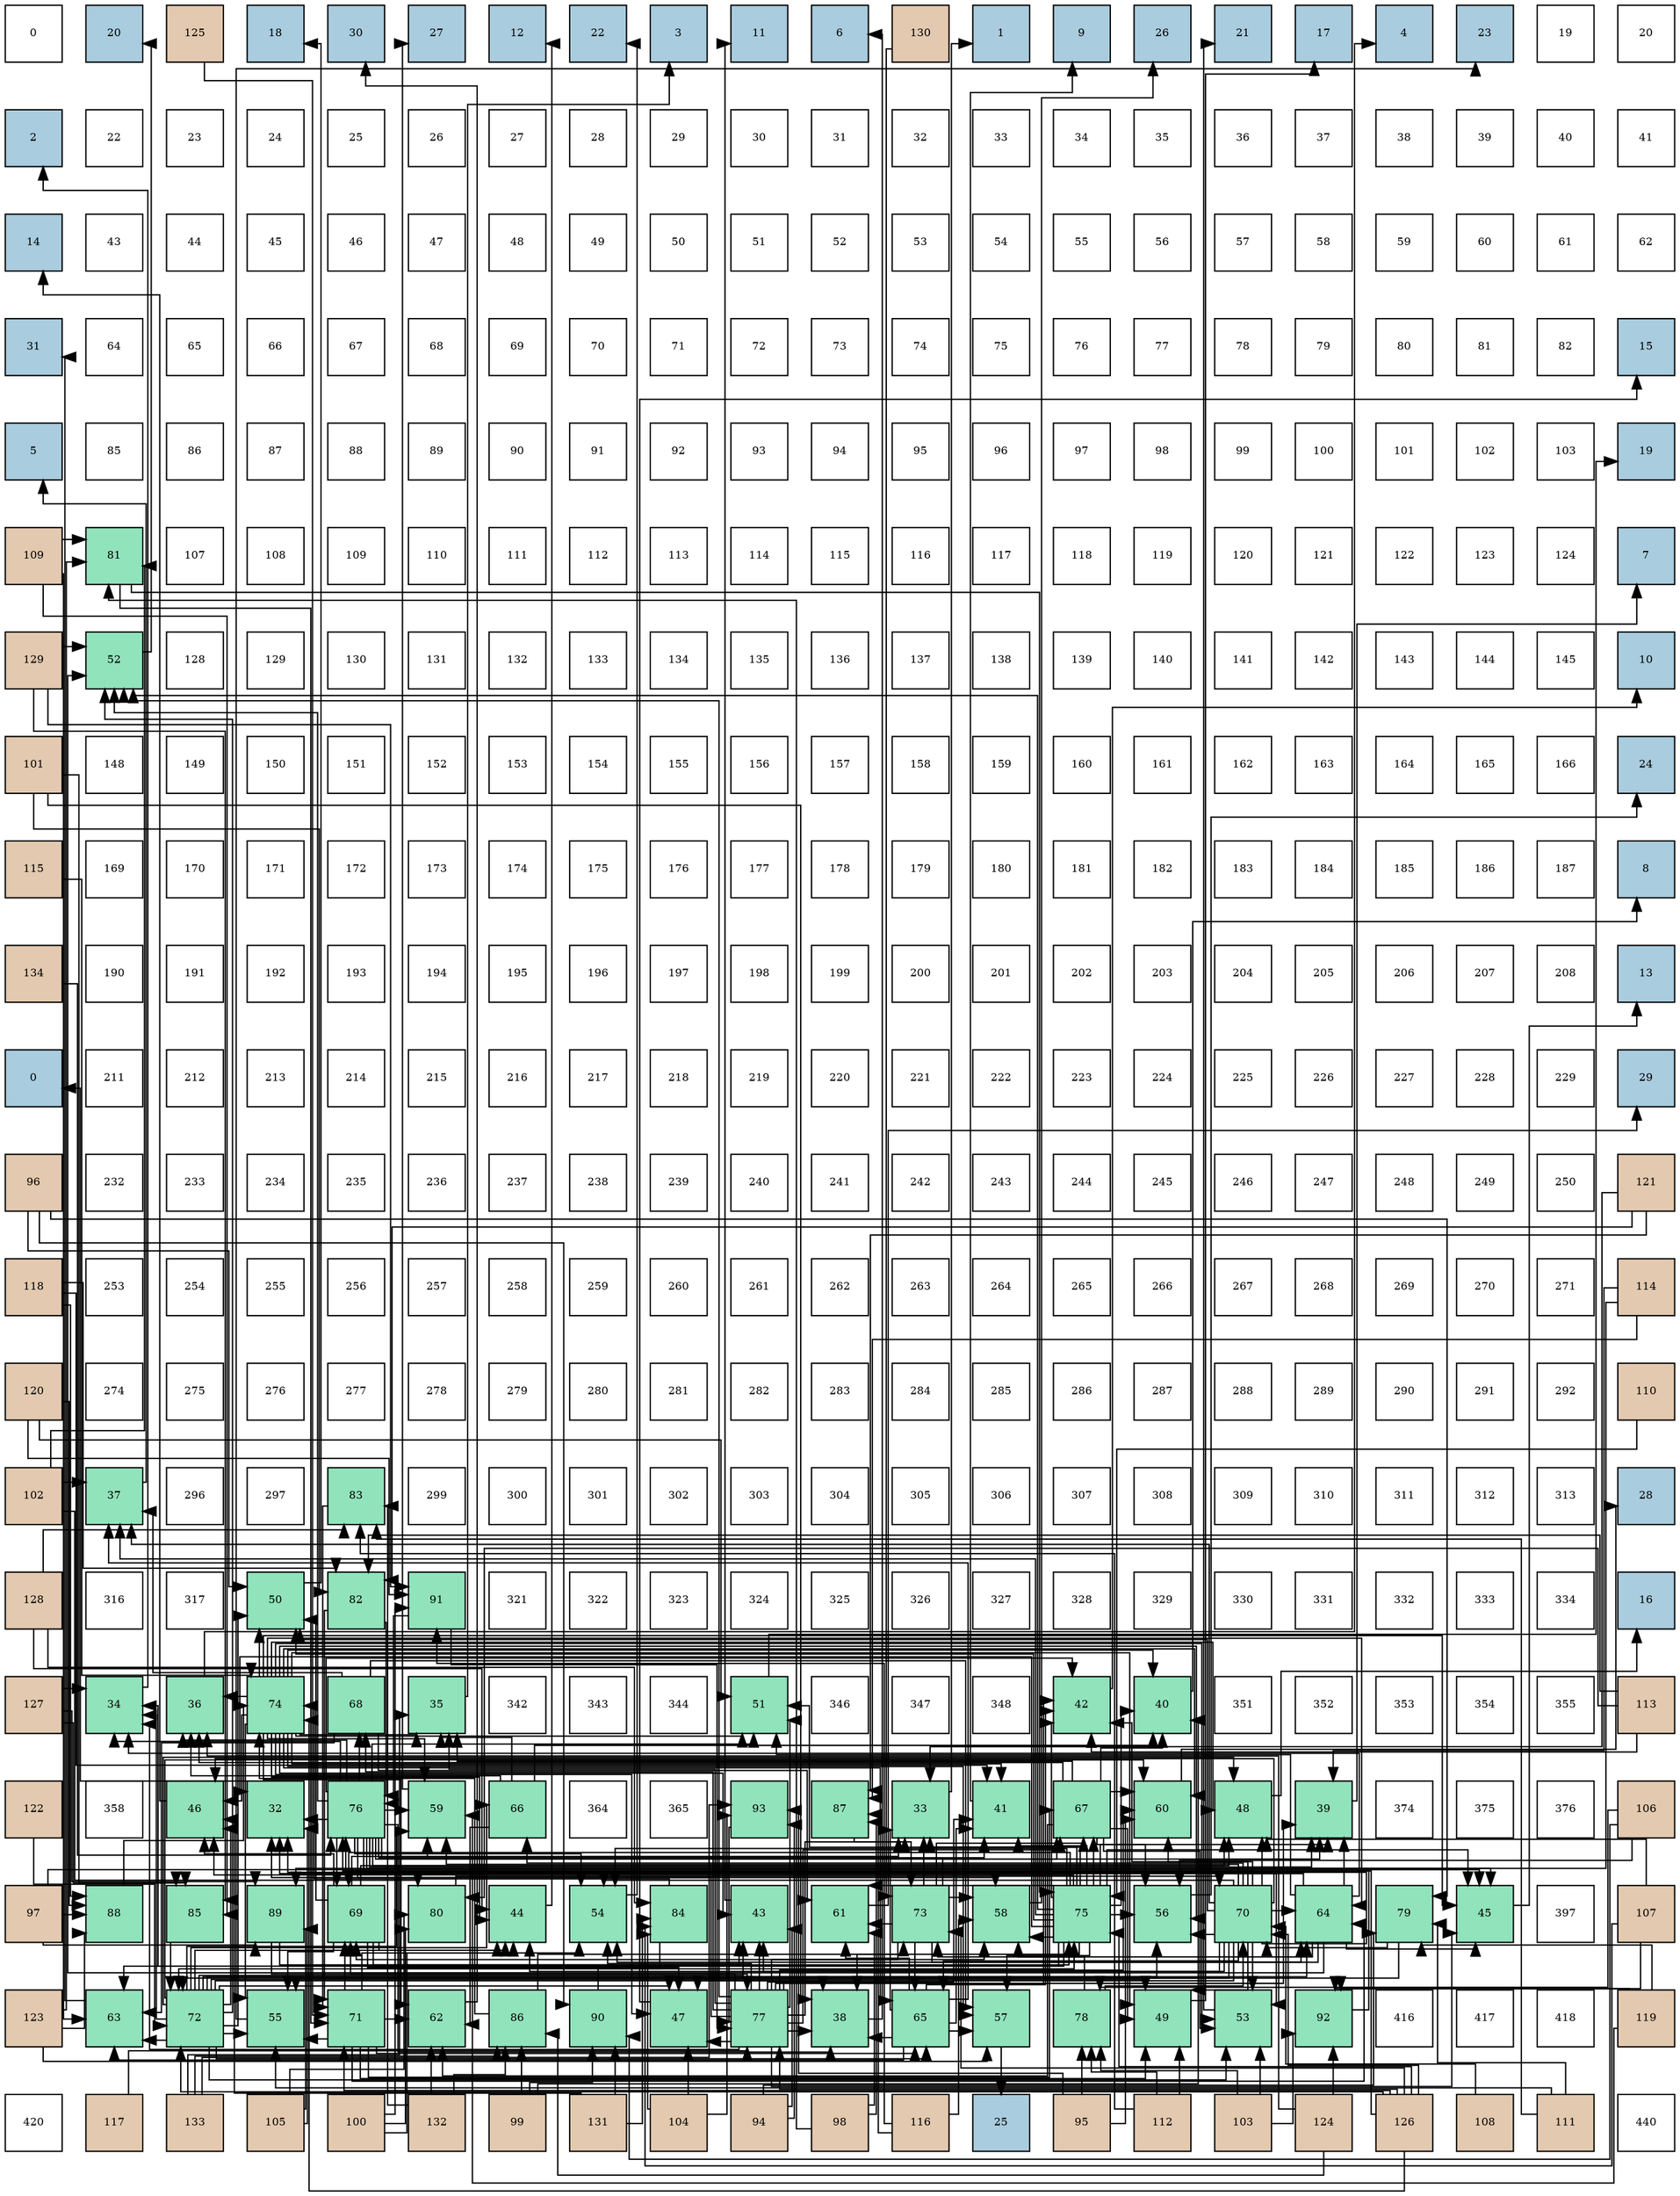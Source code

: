 digraph layout{
 rankdir=TB;
 splines=ortho;
 node [style=filled shape=square fixedsize=true width=0.6];
0[label="0", fontsize=8, fillcolor="#ffffff"];
1[label="20", fontsize=8, fillcolor="#a9ccde"];
2[label="125", fontsize=8, fillcolor="#e3c9af"];
3[label="18", fontsize=8, fillcolor="#a9ccde"];
4[label="30", fontsize=8, fillcolor="#a9ccde"];
5[label="27", fontsize=8, fillcolor="#a9ccde"];
6[label="12", fontsize=8, fillcolor="#a9ccde"];
7[label="22", fontsize=8, fillcolor="#a9ccde"];
8[label="3", fontsize=8, fillcolor="#a9ccde"];
9[label="11", fontsize=8, fillcolor="#a9ccde"];
10[label="6", fontsize=8, fillcolor="#a9ccde"];
11[label="130", fontsize=8, fillcolor="#e3c9af"];
12[label="1", fontsize=8, fillcolor="#a9ccde"];
13[label="9", fontsize=8, fillcolor="#a9ccde"];
14[label="26", fontsize=8, fillcolor="#a9ccde"];
15[label="21", fontsize=8, fillcolor="#a9ccde"];
16[label="17", fontsize=8, fillcolor="#a9ccde"];
17[label="4", fontsize=8, fillcolor="#a9ccde"];
18[label="23", fontsize=8, fillcolor="#a9ccde"];
19[label="19", fontsize=8, fillcolor="#ffffff"];
20[label="20", fontsize=8, fillcolor="#ffffff"];
21[label="2", fontsize=8, fillcolor="#a9ccde"];
22[label="22", fontsize=8, fillcolor="#ffffff"];
23[label="23", fontsize=8, fillcolor="#ffffff"];
24[label="24", fontsize=8, fillcolor="#ffffff"];
25[label="25", fontsize=8, fillcolor="#ffffff"];
26[label="26", fontsize=8, fillcolor="#ffffff"];
27[label="27", fontsize=8, fillcolor="#ffffff"];
28[label="28", fontsize=8, fillcolor="#ffffff"];
29[label="29", fontsize=8, fillcolor="#ffffff"];
30[label="30", fontsize=8, fillcolor="#ffffff"];
31[label="31", fontsize=8, fillcolor="#ffffff"];
32[label="32", fontsize=8, fillcolor="#ffffff"];
33[label="33", fontsize=8, fillcolor="#ffffff"];
34[label="34", fontsize=8, fillcolor="#ffffff"];
35[label="35", fontsize=8, fillcolor="#ffffff"];
36[label="36", fontsize=8, fillcolor="#ffffff"];
37[label="37", fontsize=8, fillcolor="#ffffff"];
38[label="38", fontsize=8, fillcolor="#ffffff"];
39[label="39", fontsize=8, fillcolor="#ffffff"];
40[label="40", fontsize=8, fillcolor="#ffffff"];
41[label="41", fontsize=8, fillcolor="#ffffff"];
42[label="14", fontsize=8, fillcolor="#a9ccde"];
43[label="43", fontsize=8, fillcolor="#ffffff"];
44[label="44", fontsize=8, fillcolor="#ffffff"];
45[label="45", fontsize=8, fillcolor="#ffffff"];
46[label="46", fontsize=8, fillcolor="#ffffff"];
47[label="47", fontsize=8, fillcolor="#ffffff"];
48[label="48", fontsize=8, fillcolor="#ffffff"];
49[label="49", fontsize=8, fillcolor="#ffffff"];
50[label="50", fontsize=8, fillcolor="#ffffff"];
51[label="51", fontsize=8, fillcolor="#ffffff"];
52[label="52", fontsize=8, fillcolor="#ffffff"];
53[label="53", fontsize=8, fillcolor="#ffffff"];
54[label="54", fontsize=8, fillcolor="#ffffff"];
55[label="55", fontsize=8, fillcolor="#ffffff"];
56[label="56", fontsize=8, fillcolor="#ffffff"];
57[label="57", fontsize=8, fillcolor="#ffffff"];
58[label="58", fontsize=8, fillcolor="#ffffff"];
59[label="59", fontsize=8, fillcolor="#ffffff"];
60[label="60", fontsize=8, fillcolor="#ffffff"];
61[label="61", fontsize=8, fillcolor="#ffffff"];
62[label="62", fontsize=8, fillcolor="#ffffff"];
63[label="31", fontsize=8, fillcolor="#a9ccde"];
64[label="64", fontsize=8, fillcolor="#ffffff"];
65[label="65", fontsize=8, fillcolor="#ffffff"];
66[label="66", fontsize=8, fillcolor="#ffffff"];
67[label="67", fontsize=8, fillcolor="#ffffff"];
68[label="68", fontsize=8, fillcolor="#ffffff"];
69[label="69", fontsize=8, fillcolor="#ffffff"];
70[label="70", fontsize=8, fillcolor="#ffffff"];
71[label="71", fontsize=8, fillcolor="#ffffff"];
72[label="72", fontsize=8, fillcolor="#ffffff"];
73[label="73", fontsize=8, fillcolor="#ffffff"];
74[label="74", fontsize=8, fillcolor="#ffffff"];
75[label="75", fontsize=8, fillcolor="#ffffff"];
76[label="76", fontsize=8, fillcolor="#ffffff"];
77[label="77", fontsize=8, fillcolor="#ffffff"];
78[label="78", fontsize=8, fillcolor="#ffffff"];
79[label="79", fontsize=8, fillcolor="#ffffff"];
80[label="80", fontsize=8, fillcolor="#ffffff"];
81[label="81", fontsize=8, fillcolor="#ffffff"];
82[label="82", fontsize=8, fillcolor="#ffffff"];
83[label="15", fontsize=8, fillcolor="#a9ccde"];
84[label="5", fontsize=8, fillcolor="#a9ccde"];
85[label="85", fontsize=8, fillcolor="#ffffff"];
86[label="86", fontsize=8, fillcolor="#ffffff"];
87[label="87", fontsize=8, fillcolor="#ffffff"];
88[label="88", fontsize=8, fillcolor="#ffffff"];
89[label="89", fontsize=8, fillcolor="#ffffff"];
90[label="90", fontsize=8, fillcolor="#ffffff"];
91[label="91", fontsize=8, fillcolor="#ffffff"];
92[label="92", fontsize=8, fillcolor="#ffffff"];
93[label="93", fontsize=8, fillcolor="#ffffff"];
94[label="94", fontsize=8, fillcolor="#ffffff"];
95[label="95", fontsize=8, fillcolor="#ffffff"];
96[label="96", fontsize=8, fillcolor="#ffffff"];
97[label="97", fontsize=8, fillcolor="#ffffff"];
98[label="98", fontsize=8, fillcolor="#ffffff"];
99[label="99", fontsize=8, fillcolor="#ffffff"];
100[label="100", fontsize=8, fillcolor="#ffffff"];
101[label="101", fontsize=8, fillcolor="#ffffff"];
102[label="102", fontsize=8, fillcolor="#ffffff"];
103[label="103", fontsize=8, fillcolor="#ffffff"];
104[label="19", fontsize=8, fillcolor="#a9ccde"];
105[label="109", fontsize=8, fillcolor="#e3c9af"];
106[label="81", fontsize=8, fillcolor="#91e3bb"];
107[label="107", fontsize=8, fillcolor="#ffffff"];
108[label="108", fontsize=8, fillcolor="#ffffff"];
109[label="109", fontsize=8, fillcolor="#ffffff"];
110[label="110", fontsize=8, fillcolor="#ffffff"];
111[label="111", fontsize=8, fillcolor="#ffffff"];
112[label="112", fontsize=8, fillcolor="#ffffff"];
113[label="113", fontsize=8, fillcolor="#ffffff"];
114[label="114", fontsize=8, fillcolor="#ffffff"];
115[label="115", fontsize=8, fillcolor="#ffffff"];
116[label="116", fontsize=8, fillcolor="#ffffff"];
117[label="117", fontsize=8, fillcolor="#ffffff"];
118[label="118", fontsize=8, fillcolor="#ffffff"];
119[label="119", fontsize=8, fillcolor="#ffffff"];
120[label="120", fontsize=8, fillcolor="#ffffff"];
121[label="121", fontsize=8, fillcolor="#ffffff"];
122[label="122", fontsize=8, fillcolor="#ffffff"];
123[label="123", fontsize=8, fillcolor="#ffffff"];
124[label="124", fontsize=8, fillcolor="#ffffff"];
125[label="7", fontsize=8, fillcolor="#a9ccde"];
126[label="129", fontsize=8, fillcolor="#e3c9af"];
127[label="52", fontsize=8, fillcolor="#91e3bb"];
128[label="128", fontsize=8, fillcolor="#ffffff"];
129[label="129", fontsize=8, fillcolor="#ffffff"];
130[label="130", fontsize=8, fillcolor="#ffffff"];
131[label="131", fontsize=8, fillcolor="#ffffff"];
132[label="132", fontsize=8, fillcolor="#ffffff"];
133[label="133", fontsize=8, fillcolor="#ffffff"];
134[label="134", fontsize=8, fillcolor="#ffffff"];
135[label="135", fontsize=8, fillcolor="#ffffff"];
136[label="136", fontsize=8, fillcolor="#ffffff"];
137[label="137", fontsize=8, fillcolor="#ffffff"];
138[label="138", fontsize=8, fillcolor="#ffffff"];
139[label="139", fontsize=8, fillcolor="#ffffff"];
140[label="140", fontsize=8, fillcolor="#ffffff"];
141[label="141", fontsize=8, fillcolor="#ffffff"];
142[label="142", fontsize=8, fillcolor="#ffffff"];
143[label="143", fontsize=8, fillcolor="#ffffff"];
144[label="144", fontsize=8, fillcolor="#ffffff"];
145[label="145", fontsize=8, fillcolor="#ffffff"];
146[label="10", fontsize=8, fillcolor="#a9ccde"];
147[label="101", fontsize=8, fillcolor="#e3c9af"];
148[label="148", fontsize=8, fillcolor="#ffffff"];
149[label="149", fontsize=8, fillcolor="#ffffff"];
150[label="150", fontsize=8, fillcolor="#ffffff"];
151[label="151", fontsize=8, fillcolor="#ffffff"];
152[label="152", fontsize=8, fillcolor="#ffffff"];
153[label="153", fontsize=8, fillcolor="#ffffff"];
154[label="154", fontsize=8, fillcolor="#ffffff"];
155[label="155", fontsize=8, fillcolor="#ffffff"];
156[label="156", fontsize=8, fillcolor="#ffffff"];
157[label="157", fontsize=8, fillcolor="#ffffff"];
158[label="158", fontsize=8, fillcolor="#ffffff"];
159[label="159", fontsize=8, fillcolor="#ffffff"];
160[label="160", fontsize=8, fillcolor="#ffffff"];
161[label="161", fontsize=8, fillcolor="#ffffff"];
162[label="162", fontsize=8, fillcolor="#ffffff"];
163[label="163", fontsize=8, fillcolor="#ffffff"];
164[label="164", fontsize=8, fillcolor="#ffffff"];
165[label="165", fontsize=8, fillcolor="#ffffff"];
166[label="166", fontsize=8, fillcolor="#ffffff"];
167[label="24", fontsize=8, fillcolor="#a9ccde"];
168[label="115", fontsize=8, fillcolor="#e3c9af"];
169[label="169", fontsize=8, fillcolor="#ffffff"];
170[label="170", fontsize=8, fillcolor="#ffffff"];
171[label="171", fontsize=8, fillcolor="#ffffff"];
172[label="172", fontsize=8, fillcolor="#ffffff"];
173[label="173", fontsize=8, fillcolor="#ffffff"];
174[label="174", fontsize=8, fillcolor="#ffffff"];
175[label="175", fontsize=8, fillcolor="#ffffff"];
176[label="176", fontsize=8, fillcolor="#ffffff"];
177[label="177", fontsize=8, fillcolor="#ffffff"];
178[label="178", fontsize=8, fillcolor="#ffffff"];
179[label="179", fontsize=8, fillcolor="#ffffff"];
180[label="180", fontsize=8, fillcolor="#ffffff"];
181[label="181", fontsize=8, fillcolor="#ffffff"];
182[label="182", fontsize=8, fillcolor="#ffffff"];
183[label="183", fontsize=8, fillcolor="#ffffff"];
184[label="184", fontsize=8, fillcolor="#ffffff"];
185[label="185", fontsize=8, fillcolor="#ffffff"];
186[label="186", fontsize=8, fillcolor="#ffffff"];
187[label="187", fontsize=8, fillcolor="#ffffff"];
188[label="8", fontsize=8, fillcolor="#a9ccde"];
189[label="134", fontsize=8, fillcolor="#e3c9af"];
190[label="190", fontsize=8, fillcolor="#ffffff"];
191[label="191", fontsize=8, fillcolor="#ffffff"];
192[label="192", fontsize=8, fillcolor="#ffffff"];
193[label="193", fontsize=8, fillcolor="#ffffff"];
194[label="194", fontsize=8, fillcolor="#ffffff"];
195[label="195", fontsize=8, fillcolor="#ffffff"];
196[label="196", fontsize=8, fillcolor="#ffffff"];
197[label="197", fontsize=8, fillcolor="#ffffff"];
198[label="198", fontsize=8, fillcolor="#ffffff"];
199[label="199", fontsize=8, fillcolor="#ffffff"];
200[label="200", fontsize=8, fillcolor="#ffffff"];
201[label="201", fontsize=8, fillcolor="#ffffff"];
202[label="202", fontsize=8, fillcolor="#ffffff"];
203[label="203", fontsize=8, fillcolor="#ffffff"];
204[label="204", fontsize=8, fillcolor="#ffffff"];
205[label="205", fontsize=8, fillcolor="#ffffff"];
206[label="206", fontsize=8, fillcolor="#ffffff"];
207[label="207", fontsize=8, fillcolor="#ffffff"];
208[label="208", fontsize=8, fillcolor="#ffffff"];
209[label="13", fontsize=8, fillcolor="#a9ccde"];
210[label="0", fontsize=8, fillcolor="#a9ccde"];
211[label="211", fontsize=8, fillcolor="#ffffff"];
212[label="212", fontsize=8, fillcolor="#ffffff"];
213[label="213", fontsize=8, fillcolor="#ffffff"];
214[label="214", fontsize=8, fillcolor="#ffffff"];
215[label="215", fontsize=8, fillcolor="#ffffff"];
216[label="216", fontsize=8, fillcolor="#ffffff"];
217[label="217", fontsize=8, fillcolor="#ffffff"];
218[label="218", fontsize=8, fillcolor="#ffffff"];
219[label="219", fontsize=8, fillcolor="#ffffff"];
220[label="220", fontsize=8, fillcolor="#ffffff"];
221[label="221", fontsize=8, fillcolor="#ffffff"];
222[label="222", fontsize=8, fillcolor="#ffffff"];
223[label="223", fontsize=8, fillcolor="#ffffff"];
224[label="224", fontsize=8, fillcolor="#ffffff"];
225[label="225", fontsize=8, fillcolor="#ffffff"];
226[label="226", fontsize=8, fillcolor="#ffffff"];
227[label="227", fontsize=8, fillcolor="#ffffff"];
228[label="228", fontsize=8, fillcolor="#ffffff"];
229[label="229", fontsize=8, fillcolor="#ffffff"];
230[label="29", fontsize=8, fillcolor="#a9ccde"];
231[label="96", fontsize=8, fillcolor="#e3c9af"];
232[label="232", fontsize=8, fillcolor="#ffffff"];
233[label="233", fontsize=8, fillcolor="#ffffff"];
234[label="234", fontsize=8, fillcolor="#ffffff"];
235[label="235", fontsize=8, fillcolor="#ffffff"];
236[label="236", fontsize=8, fillcolor="#ffffff"];
237[label="237", fontsize=8, fillcolor="#ffffff"];
238[label="238", fontsize=8, fillcolor="#ffffff"];
239[label="239", fontsize=8, fillcolor="#ffffff"];
240[label="240", fontsize=8, fillcolor="#ffffff"];
241[label="241", fontsize=8, fillcolor="#ffffff"];
242[label="242", fontsize=8, fillcolor="#ffffff"];
243[label="243", fontsize=8, fillcolor="#ffffff"];
244[label="244", fontsize=8, fillcolor="#ffffff"];
245[label="245", fontsize=8, fillcolor="#ffffff"];
246[label="246", fontsize=8, fillcolor="#ffffff"];
247[label="247", fontsize=8, fillcolor="#ffffff"];
248[label="248", fontsize=8, fillcolor="#ffffff"];
249[label="249", fontsize=8, fillcolor="#ffffff"];
250[label="250", fontsize=8, fillcolor="#ffffff"];
251[label="121", fontsize=8, fillcolor="#e3c9af"];
252[label="118", fontsize=8, fillcolor="#e3c9af"];
253[label="253", fontsize=8, fillcolor="#ffffff"];
254[label="254", fontsize=8, fillcolor="#ffffff"];
255[label="255", fontsize=8, fillcolor="#ffffff"];
256[label="256", fontsize=8, fillcolor="#ffffff"];
257[label="257", fontsize=8, fillcolor="#ffffff"];
258[label="258", fontsize=8, fillcolor="#ffffff"];
259[label="259", fontsize=8, fillcolor="#ffffff"];
260[label="260", fontsize=8, fillcolor="#ffffff"];
261[label="261", fontsize=8, fillcolor="#ffffff"];
262[label="262", fontsize=8, fillcolor="#ffffff"];
263[label="263", fontsize=8, fillcolor="#ffffff"];
264[label="264", fontsize=8, fillcolor="#ffffff"];
265[label="265", fontsize=8, fillcolor="#ffffff"];
266[label="266", fontsize=8, fillcolor="#ffffff"];
267[label="267", fontsize=8, fillcolor="#ffffff"];
268[label="268", fontsize=8, fillcolor="#ffffff"];
269[label="269", fontsize=8, fillcolor="#ffffff"];
270[label="270", fontsize=8, fillcolor="#ffffff"];
271[label="271", fontsize=8, fillcolor="#ffffff"];
272[label="114", fontsize=8, fillcolor="#e3c9af"];
273[label="120", fontsize=8, fillcolor="#e3c9af"];
274[label="274", fontsize=8, fillcolor="#ffffff"];
275[label="275", fontsize=8, fillcolor="#ffffff"];
276[label="276", fontsize=8, fillcolor="#ffffff"];
277[label="277", fontsize=8, fillcolor="#ffffff"];
278[label="278", fontsize=8, fillcolor="#ffffff"];
279[label="279", fontsize=8, fillcolor="#ffffff"];
280[label="280", fontsize=8, fillcolor="#ffffff"];
281[label="281", fontsize=8, fillcolor="#ffffff"];
282[label="282", fontsize=8, fillcolor="#ffffff"];
283[label="283", fontsize=8, fillcolor="#ffffff"];
284[label="284", fontsize=8, fillcolor="#ffffff"];
285[label="285", fontsize=8, fillcolor="#ffffff"];
286[label="286", fontsize=8, fillcolor="#ffffff"];
287[label="287", fontsize=8, fillcolor="#ffffff"];
288[label="288", fontsize=8, fillcolor="#ffffff"];
289[label="289", fontsize=8, fillcolor="#ffffff"];
290[label="290", fontsize=8, fillcolor="#ffffff"];
291[label="291", fontsize=8, fillcolor="#ffffff"];
292[label="292", fontsize=8, fillcolor="#ffffff"];
293[label="110", fontsize=8, fillcolor="#e3c9af"];
294[label="102", fontsize=8, fillcolor="#e3c9af"];
295[label="37", fontsize=8, fillcolor="#91e3bb"];
296[label="296", fontsize=8, fillcolor="#ffffff"];
297[label="297", fontsize=8, fillcolor="#ffffff"];
298[label="83", fontsize=8, fillcolor="#91e3bb"];
299[label="299", fontsize=8, fillcolor="#ffffff"];
300[label="300", fontsize=8, fillcolor="#ffffff"];
301[label="301", fontsize=8, fillcolor="#ffffff"];
302[label="302", fontsize=8, fillcolor="#ffffff"];
303[label="303", fontsize=8, fillcolor="#ffffff"];
304[label="304", fontsize=8, fillcolor="#ffffff"];
305[label="305", fontsize=8, fillcolor="#ffffff"];
306[label="306", fontsize=8, fillcolor="#ffffff"];
307[label="307", fontsize=8, fillcolor="#ffffff"];
308[label="308", fontsize=8, fillcolor="#ffffff"];
309[label="309", fontsize=8, fillcolor="#ffffff"];
310[label="310", fontsize=8, fillcolor="#ffffff"];
311[label="311", fontsize=8, fillcolor="#ffffff"];
312[label="312", fontsize=8, fillcolor="#ffffff"];
313[label="313", fontsize=8, fillcolor="#ffffff"];
314[label="28", fontsize=8, fillcolor="#a9ccde"];
315[label="128", fontsize=8, fillcolor="#e3c9af"];
316[label="316", fontsize=8, fillcolor="#ffffff"];
317[label="317", fontsize=8, fillcolor="#ffffff"];
318[label="50", fontsize=8, fillcolor="#91e3bb"];
319[label="82", fontsize=8, fillcolor="#91e3bb"];
320[label="91", fontsize=8, fillcolor="#91e3bb"];
321[label="321", fontsize=8, fillcolor="#ffffff"];
322[label="322", fontsize=8, fillcolor="#ffffff"];
323[label="323", fontsize=8, fillcolor="#ffffff"];
324[label="324", fontsize=8, fillcolor="#ffffff"];
325[label="325", fontsize=8, fillcolor="#ffffff"];
326[label="326", fontsize=8, fillcolor="#ffffff"];
327[label="327", fontsize=8, fillcolor="#ffffff"];
328[label="328", fontsize=8, fillcolor="#ffffff"];
329[label="329", fontsize=8, fillcolor="#ffffff"];
330[label="330", fontsize=8, fillcolor="#ffffff"];
331[label="331", fontsize=8, fillcolor="#ffffff"];
332[label="332", fontsize=8, fillcolor="#ffffff"];
333[label="333", fontsize=8, fillcolor="#ffffff"];
334[label="334", fontsize=8, fillcolor="#ffffff"];
335[label="16", fontsize=8, fillcolor="#a9ccde"];
336[label="127", fontsize=8, fillcolor="#e3c9af"];
337[label="34", fontsize=8, fillcolor="#91e3bb"];
338[label="36", fontsize=8, fillcolor="#91e3bb"];
339[label="74", fontsize=8, fillcolor="#91e3bb"];
340[label="68", fontsize=8, fillcolor="#91e3bb"];
341[label="35", fontsize=8, fillcolor="#91e3bb"];
342[label="342", fontsize=8, fillcolor="#ffffff"];
343[label="343", fontsize=8, fillcolor="#ffffff"];
344[label="344", fontsize=8, fillcolor="#ffffff"];
345[label="51", fontsize=8, fillcolor="#91e3bb"];
346[label="346", fontsize=8, fillcolor="#ffffff"];
347[label="347", fontsize=8, fillcolor="#ffffff"];
348[label="348", fontsize=8, fillcolor="#ffffff"];
349[label="42", fontsize=8, fillcolor="#91e3bb"];
350[label="40", fontsize=8, fillcolor="#91e3bb"];
351[label="351", fontsize=8, fillcolor="#ffffff"];
352[label="352", fontsize=8, fillcolor="#ffffff"];
353[label="353", fontsize=8, fillcolor="#ffffff"];
354[label="354", fontsize=8, fillcolor="#ffffff"];
355[label="355", fontsize=8, fillcolor="#ffffff"];
356[label="113", fontsize=8, fillcolor="#e3c9af"];
357[label="122", fontsize=8, fillcolor="#e3c9af"];
358[label="358", fontsize=8, fillcolor="#ffffff"];
359[label="46", fontsize=8, fillcolor="#91e3bb"];
360[label="32", fontsize=8, fillcolor="#91e3bb"];
361[label="76", fontsize=8, fillcolor="#91e3bb"];
362[label="59", fontsize=8, fillcolor="#91e3bb"];
363[label="66", fontsize=8, fillcolor="#91e3bb"];
364[label="364", fontsize=8, fillcolor="#ffffff"];
365[label="365", fontsize=8, fillcolor="#ffffff"];
366[label="93", fontsize=8, fillcolor="#91e3bb"];
367[label="87", fontsize=8, fillcolor="#91e3bb"];
368[label="33", fontsize=8, fillcolor="#91e3bb"];
369[label="41", fontsize=8, fillcolor="#91e3bb"];
370[label="67", fontsize=8, fillcolor="#91e3bb"];
371[label="60", fontsize=8, fillcolor="#91e3bb"];
372[label="48", fontsize=8, fillcolor="#91e3bb"];
373[label="39", fontsize=8, fillcolor="#91e3bb"];
374[label="374", fontsize=8, fillcolor="#ffffff"];
375[label="375", fontsize=8, fillcolor="#ffffff"];
376[label="376", fontsize=8, fillcolor="#ffffff"];
377[label="106", fontsize=8, fillcolor="#e3c9af"];
378[label="97", fontsize=8, fillcolor="#e3c9af"];
379[label="88", fontsize=8, fillcolor="#91e3bb"];
380[label="85", fontsize=8, fillcolor="#91e3bb"];
381[label="89", fontsize=8, fillcolor="#91e3bb"];
382[label="69", fontsize=8, fillcolor="#91e3bb"];
383[label="80", fontsize=8, fillcolor="#91e3bb"];
384[label="44", fontsize=8, fillcolor="#91e3bb"];
385[label="54", fontsize=8, fillcolor="#91e3bb"];
386[label="84", fontsize=8, fillcolor="#91e3bb"];
387[label="43", fontsize=8, fillcolor="#91e3bb"];
388[label="61", fontsize=8, fillcolor="#91e3bb"];
389[label="73", fontsize=8, fillcolor="#91e3bb"];
390[label="58", fontsize=8, fillcolor="#91e3bb"];
391[label="75", fontsize=8, fillcolor="#91e3bb"];
392[label="56", fontsize=8, fillcolor="#91e3bb"];
393[label="70", fontsize=8, fillcolor="#91e3bb"];
394[label="64", fontsize=8, fillcolor="#91e3bb"];
395[label="79", fontsize=8, fillcolor="#91e3bb"];
396[label="45", fontsize=8, fillcolor="#91e3bb"];
397[label="397", fontsize=8, fillcolor="#ffffff"];
398[label="107", fontsize=8, fillcolor="#e3c9af"];
399[label="123", fontsize=8, fillcolor="#e3c9af"];
400[label="63", fontsize=8, fillcolor="#91e3bb"];
401[label="72", fontsize=8, fillcolor="#91e3bb"];
402[label="55", fontsize=8, fillcolor="#91e3bb"];
403[label="71", fontsize=8, fillcolor="#91e3bb"];
404[label="62", fontsize=8, fillcolor="#91e3bb"];
405[label="86", fontsize=8, fillcolor="#91e3bb"];
406[label="90", fontsize=8, fillcolor="#91e3bb"];
407[label="47", fontsize=8, fillcolor="#91e3bb"];
408[label="77", fontsize=8, fillcolor="#91e3bb"];
409[label="38", fontsize=8, fillcolor="#91e3bb"];
410[label="65", fontsize=8, fillcolor="#91e3bb"];
411[label="57", fontsize=8, fillcolor="#91e3bb"];
412[label="78", fontsize=8, fillcolor="#91e3bb"];
413[label="49", fontsize=8, fillcolor="#91e3bb"];
414[label="53", fontsize=8, fillcolor="#91e3bb"];
415[label="92", fontsize=8, fillcolor="#91e3bb"];
416[label="416", fontsize=8, fillcolor="#ffffff"];
417[label="417", fontsize=8, fillcolor="#ffffff"];
418[label="418", fontsize=8, fillcolor="#ffffff"];
419[label="119", fontsize=8, fillcolor="#e3c9af"];
420[label="420", fontsize=8, fillcolor="#ffffff"];
421[label="117", fontsize=8, fillcolor="#e3c9af"];
422[label="133", fontsize=8, fillcolor="#e3c9af"];
423[label="105", fontsize=8, fillcolor="#e3c9af"];
424[label="100", fontsize=8, fillcolor="#e3c9af"];
425[label="132", fontsize=8, fillcolor="#e3c9af"];
426[label="99", fontsize=8, fillcolor="#e3c9af"];
427[label="131", fontsize=8, fillcolor="#e3c9af"];
428[label="104", fontsize=8, fillcolor="#e3c9af"];
429[label="94", fontsize=8, fillcolor="#e3c9af"];
430[label="98", fontsize=8, fillcolor="#e3c9af"];
431[label="116", fontsize=8, fillcolor="#e3c9af"];
432[label="25", fontsize=8, fillcolor="#a9ccde"];
433[label="95", fontsize=8, fillcolor="#e3c9af"];
434[label="112", fontsize=8, fillcolor="#e3c9af"];
435[label="103", fontsize=8, fillcolor="#e3c9af"];
436[label="124", fontsize=8, fillcolor="#e3c9af"];
437[label="126", fontsize=8, fillcolor="#e3c9af"];
438[label="108", fontsize=8, fillcolor="#e3c9af"];
439[label="111", fontsize=8, fillcolor="#e3c9af"];
440[label="440", fontsize=8, fillcolor="#ffffff"];
edge [constraint=false, style=vis];360 -> 210;
368 -> 12;
337 -> 21;
341 -> 8;
338 -> 17;
295 -> 84;
409 -> 10;
373 -> 125;
350 -> 188;
369 -> 13;
349 -> 146;
387 -> 9;
384 -> 6;
396 -> 209;
359 -> 42;
407 -> 83;
372 -> 335;
413 -> 16;
318 -> 3;
345 -> 104;
127 -> 1;
414 -> 15;
385 -> 7;
402 -> 18;
392 -> 167;
411 -> 432;
390 -> 14;
362 -> 5;
371 -> 314;
388 -> 230;
404 -> 4;
400 -> 63;
394 -> 360;
394 -> 337;
394 -> 373;
394 -> 396;
394 -> 345;
394 -> 127;
394 -> 385;
394 -> 390;
410 -> 368;
410 -> 295;
410 -> 409;
410 -> 369;
410 -> 349;
410 -> 411;
410 -> 388;
410 -> 400;
363 -> 341;
363 -> 338;
363 -> 350;
363 -> 404;
370 -> 341;
370 -> 338;
370 -> 350;
370 -> 413;
370 -> 414;
370 -> 392;
370 -> 371;
370 -> 404;
340 -> 295;
340 -> 411;
340 -> 388;
340 -> 400;
382 -> 387;
382 -> 384;
382 -> 359;
382 -> 407;
382 -> 372;
382 -> 318;
382 -> 402;
382 -> 362;
393 -> 360;
393 -> 295;
393 -> 349;
393 -> 387;
393 -> 384;
393 -> 359;
393 -> 407;
393 -> 372;
393 -> 413;
393 -> 318;
393 -> 414;
393 -> 385;
393 -> 402;
393 -> 392;
393 -> 362;
393 -> 371;
393 -> 394;
393 -> 410;
393 -> 363;
403 -> 384;
403 -> 413;
403 -> 402;
403 -> 404;
403 -> 394;
403 -> 410;
403 -> 370;
403 -> 382;
401 -> 337;
401 -> 409;
401 -> 387;
401 -> 384;
401 -> 359;
401 -> 407;
401 -> 372;
401 -> 413;
401 -> 318;
401 -> 127;
401 -> 414;
401 -> 402;
401 -> 392;
401 -> 362;
401 -> 371;
401 -> 400;
401 -> 394;
401 -> 410;
401 -> 363;
389 -> 368;
389 -> 373;
389 -> 390;
389 -> 388;
389 -> 394;
389 -> 410;
389 -> 370;
389 -> 382;
339 -> 341;
339 -> 338;
339 -> 350;
339 -> 369;
339 -> 387;
339 -> 384;
339 -> 396;
339 -> 359;
339 -> 407;
339 -> 372;
339 -> 413;
339 -> 318;
339 -> 345;
339 -> 414;
339 -> 402;
339 -> 392;
339 -> 411;
339 -> 362;
339 -> 371;
339 -> 404;
339 -> 394;
339 -> 410;
391 -> 360;
391 -> 368;
391 -> 337;
391 -> 295;
391 -> 409;
391 -> 373;
391 -> 350;
391 -> 369;
391 -> 349;
391 -> 396;
391 -> 359;
391 -> 318;
391 -> 345;
391 -> 127;
391 -> 385;
391 -> 392;
391 -> 411;
391 -> 390;
391 -> 388;
391 -> 400;
391 -> 370;
391 -> 382;
361 -> 360;
361 -> 368;
361 -> 337;
361 -> 338;
361 -> 409;
361 -> 373;
361 -> 369;
361 -> 349;
361 -> 396;
361 -> 372;
361 -> 345;
361 -> 127;
361 -> 414;
361 -> 385;
361 -> 390;
361 -> 362;
361 -> 370;
361 -> 340;
361 -> 382;
408 -> 360;
408 -> 368;
408 -> 337;
408 -> 341;
408 -> 409;
408 -> 373;
408 -> 369;
408 -> 349;
408 -> 387;
408 -> 396;
408 -> 407;
408 -> 345;
408 -> 127;
408 -> 385;
408 -> 390;
408 -> 371;
408 -> 370;
408 -> 340;
408 -> 382;
412 -> 393;
412 -> 389;
395 -> 393;
395 -> 401;
383 -> 393;
106 -> 403;
106 -> 391;
319 -> 403;
319 -> 361;
298 -> 403;
386 -> 401;
386 -> 339;
380 -> 401;
405 -> 389;
405 -> 339;
367 -> 389;
379 -> 339;
381 -> 391;
381 -> 408;
406 -> 391;
320 -> 361;
320 -> 408;
415 -> 361;
366 -> 408;
429 -> 387;
429 -> 395;
429 -> 366;
433 -> 371;
433 -> 412;
433 -> 366;
231 -> 318;
231 -> 395;
231 -> 406;
378 -> 396;
378 -> 379;
378 -> 381;
430 -> 388;
430 -> 106;
430 -> 367;
426 -> 350;
426 -> 405;
426 -> 406;
424 -> 385;
424 -> 383;
424 -> 320;
147 -> 409;
147 -> 319;
147 -> 380;
294 -> 295;
294 -> 383;
294 -> 106;
435 -> 414;
435 -> 412;
435 -> 415;
428 -> 407;
428 -> 386;
428 -> 366;
423 -> 360;
423 -> 383;
423 -> 381;
377 -> 392;
377 -> 412;
377 -> 406;
398 -> 372;
398 -> 386;
398 -> 415;
438 -> 393;
105 -> 400;
105 -> 106;
105 -> 380;
293 -> 391;
439 -> 402;
439 -> 395;
439 -> 298;
434 -> 413;
434 -> 412;
434 -> 298;
356 -> 349;
356 -> 383;
356 -> 319;
272 -> 373;
272 -> 367;
272 -> 381;
168 -> 339;
431 -> 390;
431 -> 367;
431 -> 320;
421 -> 408;
252 -> 369;
252 -> 319;
252 -> 379;
419 -> 362;
419 -> 395;
419 -> 415;
273 -> 345;
273 -> 379;
273 -> 320;
251 -> 368;
251 -> 319;
251 -> 367;
357 -> 401;
399 -> 411;
399 -> 106;
399 -> 379;
436 -> 338;
436 -> 405;
436 -> 415;
2 -> 403;
437 -> 393;
437 -> 403;
437 -> 401;
437 -> 389;
437 -> 339;
437 -> 391;
437 -> 361;
437 -> 408;
336 -> 337;
336 -> 380;
336 -> 381;
315 -> 384;
315 -> 298;
315 -> 386;
126 -> 127;
126 -> 380;
126 -> 320;
11 -> 389;
427 -> 359;
427 -> 386;
427 -> 406;
425 -> 404;
425 -> 298;
425 -> 405;
422 -> 341;
422 -> 405;
422 -> 366;
189 -> 361;
edge [constraint=true, style=invis];
0 -> 21 -> 42 -> 63 -> 84 -> 105 -> 126 -> 147 -> 168 -> 189 -> 210 -> 231 -> 252 -> 273 -> 294 -> 315 -> 336 -> 357 -> 378 -> 399 -> 420;
1 -> 22 -> 43 -> 64 -> 85 -> 106 -> 127 -> 148 -> 169 -> 190 -> 211 -> 232 -> 253 -> 274 -> 295 -> 316 -> 337 -> 358 -> 379 -> 400 -> 421;
2 -> 23 -> 44 -> 65 -> 86 -> 107 -> 128 -> 149 -> 170 -> 191 -> 212 -> 233 -> 254 -> 275 -> 296 -> 317 -> 338 -> 359 -> 380 -> 401 -> 422;
3 -> 24 -> 45 -> 66 -> 87 -> 108 -> 129 -> 150 -> 171 -> 192 -> 213 -> 234 -> 255 -> 276 -> 297 -> 318 -> 339 -> 360 -> 381 -> 402 -> 423;
4 -> 25 -> 46 -> 67 -> 88 -> 109 -> 130 -> 151 -> 172 -> 193 -> 214 -> 235 -> 256 -> 277 -> 298 -> 319 -> 340 -> 361 -> 382 -> 403 -> 424;
5 -> 26 -> 47 -> 68 -> 89 -> 110 -> 131 -> 152 -> 173 -> 194 -> 215 -> 236 -> 257 -> 278 -> 299 -> 320 -> 341 -> 362 -> 383 -> 404 -> 425;
6 -> 27 -> 48 -> 69 -> 90 -> 111 -> 132 -> 153 -> 174 -> 195 -> 216 -> 237 -> 258 -> 279 -> 300 -> 321 -> 342 -> 363 -> 384 -> 405 -> 426;
7 -> 28 -> 49 -> 70 -> 91 -> 112 -> 133 -> 154 -> 175 -> 196 -> 217 -> 238 -> 259 -> 280 -> 301 -> 322 -> 343 -> 364 -> 385 -> 406 -> 427;
8 -> 29 -> 50 -> 71 -> 92 -> 113 -> 134 -> 155 -> 176 -> 197 -> 218 -> 239 -> 260 -> 281 -> 302 -> 323 -> 344 -> 365 -> 386 -> 407 -> 428;
9 -> 30 -> 51 -> 72 -> 93 -> 114 -> 135 -> 156 -> 177 -> 198 -> 219 -> 240 -> 261 -> 282 -> 303 -> 324 -> 345 -> 366 -> 387 -> 408 -> 429;
10 -> 31 -> 52 -> 73 -> 94 -> 115 -> 136 -> 157 -> 178 -> 199 -> 220 -> 241 -> 262 -> 283 -> 304 -> 325 -> 346 -> 367 -> 388 -> 409 -> 430;
11 -> 32 -> 53 -> 74 -> 95 -> 116 -> 137 -> 158 -> 179 -> 200 -> 221 -> 242 -> 263 -> 284 -> 305 -> 326 -> 347 -> 368 -> 389 -> 410 -> 431;
12 -> 33 -> 54 -> 75 -> 96 -> 117 -> 138 -> 159 -> 180 -> 201 -> 222 -> 243 -> 264 -> 285 -> 306 -> 327 -> 348 -> 369 -> 390 -> 411 -> 432;
13 -> 34 -> 55 -> 76 -> 97 -> 118 -> 139 -> 160 -> 181 -> 202 -> 223 -> 244 -> 265 -> 286 -> 307 -> 328 -> 349 -> 370 -> 391 -> 412 -> 433;
14 -> 35 -> 56 -> 77 -> 98 -> 119 -> 140 -> 161 -> 182 -> 203 -> 224 -> 245 -> 266 -> 287 -> 308 -> 329 -> 350 -> 371 -> 392 -> 413 -> 434;
15 -> 36 -> 57 -> 78 -> 99 -> 120 -> 141 -> 162 -> 183 -> 204 -> 225 -> 246 -> 267 -> 288 -> 309 -> 330 -> 351 -> 372 -> 393 -> 414 -> 435;
16 -> 37 -> 58 -> 79 -> 100 -> 121 -> 142 -> 163 -> 184 -> 205 -> 226 -> 247 -> 268 -> 289 -> 310 -> 331 -> 352 -> 373 -> 394 -> 415 -> 436;
17 -> 38 -> 59 -> 80 -> 101 -> 122 -> 143 -> 164 -> 185 -> 206 -> 227 -> 248 -> 269 -> 290 -> 311 -> 332 -> 353 -> 374 -> 395 -> 416 -> 437;
18 -> 39 -> 60 -> 81 -> 102 -> 123 -> 144 -> 165 -> 186 -> 207 -> 228 -> 249 -> 270 -> 291 -> 312 -> 333 -> 354 -> 375 -> 396 -> 417 -> 438;
19 -> 40 -> 61 -> 82 -> 103 -> 124 -> 145 -> 166 -> 187 -> 208 -> 229 -> 250 -> 271 -> 292 -> 313 -> 334 -> 355 -> 376 -> 397 -> 418 -> 439;
20 -> 41 -> 62 -> 83 -> 104 -> 125 -> 146 -> 167 -> 188 -> 209 -> 230 -> 251 -> 272 -> 293 -> 314 -> 335 -> 356 -> 377 -> 398 -> 419 -> 440;
rank = same {0 -> 1 -> 2 -> 3 -> 4 -> 5 -> 6 -> 7 -> 8 -> 9 -> 10 -> 11 -> 12 -> 13 -> 14 -> 15 -> 16 -> 17 -> 18 -> 19 -> 20};
rank = same {21 -> 22 -> 23 -> 24 -> 25 -> 26 -> 27 -> 28 -> 29 -> 30 -> 31 -> 32 -> 33 -> 34 -> 35 -> 36 -> 37 -> 38 -> 39 -> 40 -> 41};
rank = same {42 -> 43 -> 44 -> 45 -> 46 -> 47 -> 48 -> 49 -> 50 -> 51 -> 52 -> 53 -> 54 -> 55 -> 56 -> 57 -> 58 -> 59 -> 60 -> 61 -> 62};
rank = same {63 -> 64 -> 65 -> 66 -> 67 -> 68 -> 69 -> 70 -> 71 -> 72 -> 73 -> 74 -> 75 -> 76 -> 77 -> 78 -> 79 -> 80 -> 81 -> 82 -> 83};
rank = same {84 -> 85 -> 86 -> 87 -> 88 -> 89 -> 90 -> 91 -> 92 -> 93 -> 94 -> 95 -> 96 -> 97 -> 98 -> 99 -> 100 -> 101 -> 102 -> 103 -> 104};
rank = same {105 -> 106 -> 107 -> 108 -> 109 -> 110 -> 111 -> 112 -> 113 -> 114 -> 115 -> 116 -> 117 -> 118 -> 119 -> 120 -> 121 -> 122 -> 123 -> 124 -> 125};
rank = same {126 -> 127 -> 128 -> 129 -> 130 -> 131 -> 132 -> 133 -> 134 -> 135 -> 136 -> 137 -> 138 -> 139 -> 140 -> 141 -> 142 -> 143 -> 144 -> 145 -> 146};
rank = same {147 -> 148 -> 149 -> 150 -> 151 -> 152 -> 153 -> 154 -> 155 -> 156 -> 157 -> 158 -> 159 -> 160 -> 161 -> 162 -> 163 -> 164 -> 165 -> 166 -> 167};
rank = same {168 -> 169 -> 170 -> 171 -> 172 -> 173 -> 174 -> 175 -> 176 -> 177 -> 178 -> 179 -> 180 -> 181 -> 182 -> 183 -> 184 -> 185 -> 186 -> 187 -> 188};
rank = same {189 -> 190 -> 191 -> 192 -> 193 -> 194 -> 195 -> 196 -> 197 -> 198 -> 199 -> 200 -> 201 -> 202 -> 203 -> 204 -> 205 -> 206 -> 207 -> 208 -> 209};
rank = same {210 -> 211 -> 212 -> 213 -> 214 -> 215 -> 216 -> 217 -> 218 -> 219 -> 220 -> 221 -> 222 -> 223 -> 224 -> 225 -> 226 -> 227 -> 228 -> 229 -> 230};
rank = same {231 -> 232 -> 233 -> 234 -> 235 -> 236 -> 237 -> 238 -> 239 -> 240 -> 241 -> 242 -> 243 -> 244 -> 245 -> 246 -> 247 -> 248 -> 249 -> 250 -> 251};
rank = same {252 -> 253 -> 254 -> 255 -> 256 -> 257 -> 258 -> 259 -> 260 -> 261 -> 262 -> 263 -> 264 -> 265 -> 266 -> 267 -> 268 -> 269 -> 270 -> 271 -> 272};
rank = same {273 -> 274 -> 275 -> 276 -> 277 -> 278 -> 279 -> 280 -> 281 -> 282 -> 283 -> 284 -> 285 -> 286 -> 287 -> 288 -> 289 -> 290 -> 291 -> 292 -> 293};
rank = same {294 -> 295 -> 296 -> 297 -> 298 -> 299 -> 300 -> 301 -> 302 -> 303 -> 304 -> 305 -> 306 -> 307 -> 308 -> 309 -> 310 -> 311 -> 312 -> 313 -> 314};
rank = same {315 -> 316 -> 317 -> 318 -> 319 -> 320 -> 321 -> 322 -> 323 -> 324 -> 325 -> 326 -> 327 -> 328 -> 329 -> 330 -> 331 -> 332 -> 333 -> 334 -> 335};
rank = same {336 -> 337 -> 338 -> 339 -> 340 -> 341 -> 342 -> 343 -> 344 -> 345 -> 346 -> 347 -> 348 -> 349 -> 350 -> 351 -> 352 -> 353 -> 354 -> 355 -> 356};
rank = same {357 -> 358 -> 359 -> 360 -> 361 -> 362 -> 363 -> 364 -> 365 -> 366 -> 367 -> 368 -> 369 -> 370 -> 371 -> 372 -> 373 -> 374 -> 375 -> 376 -> 377};
rank = same {378 -> 379 -> 380 -> 381 -> 382 -> 383 -> 384 -> 385 -> 386 -> 387 -> 388 -> 389 -> 390 -> 391 -> 392 -> 393 -> 394 -> 395 -> 396 -> 397 -> 398};
rank = same {399 -> 400 -> 401 -> 402 -> 403 -> 404 -> 405 -> 406 -> 407 -> 408 -> 409 -> 410 -> 411 -> 412 -> 413 -> 414 -> 415 -> 416 -> 417 -> 418 -> 419};
rank = same {420 -> 421 -> 422 -> 423 -> 424 -> 425 -> 426 -> 427 -> 428 -> 429 -> 430 -> 431 -> 432 -> 433 -> 434 -> 435 -> 436 -> 437 -> 438 -> 439 -> 440};
}